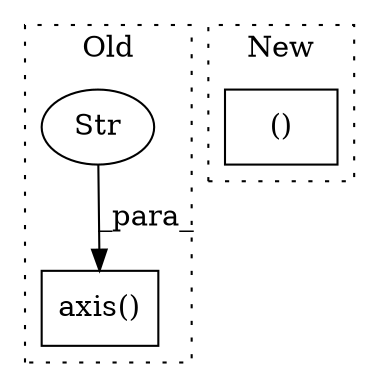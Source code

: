 digraph G {
subgraph cluster0 {
1 [label="axis()" a="75" s="2561,2575" l="9,1" shape="box"];
3 [label="Str" a="66" s="2570" l="5" shape="ellipse"];
label = "Old";
style="dotted";
}
subgraph cluster1 {
2 [label="()" a="54" s="2579" l="6" shape="box"];
label = "New";
style="dotted";
}
3 -> 1 [label="_para_"];
}